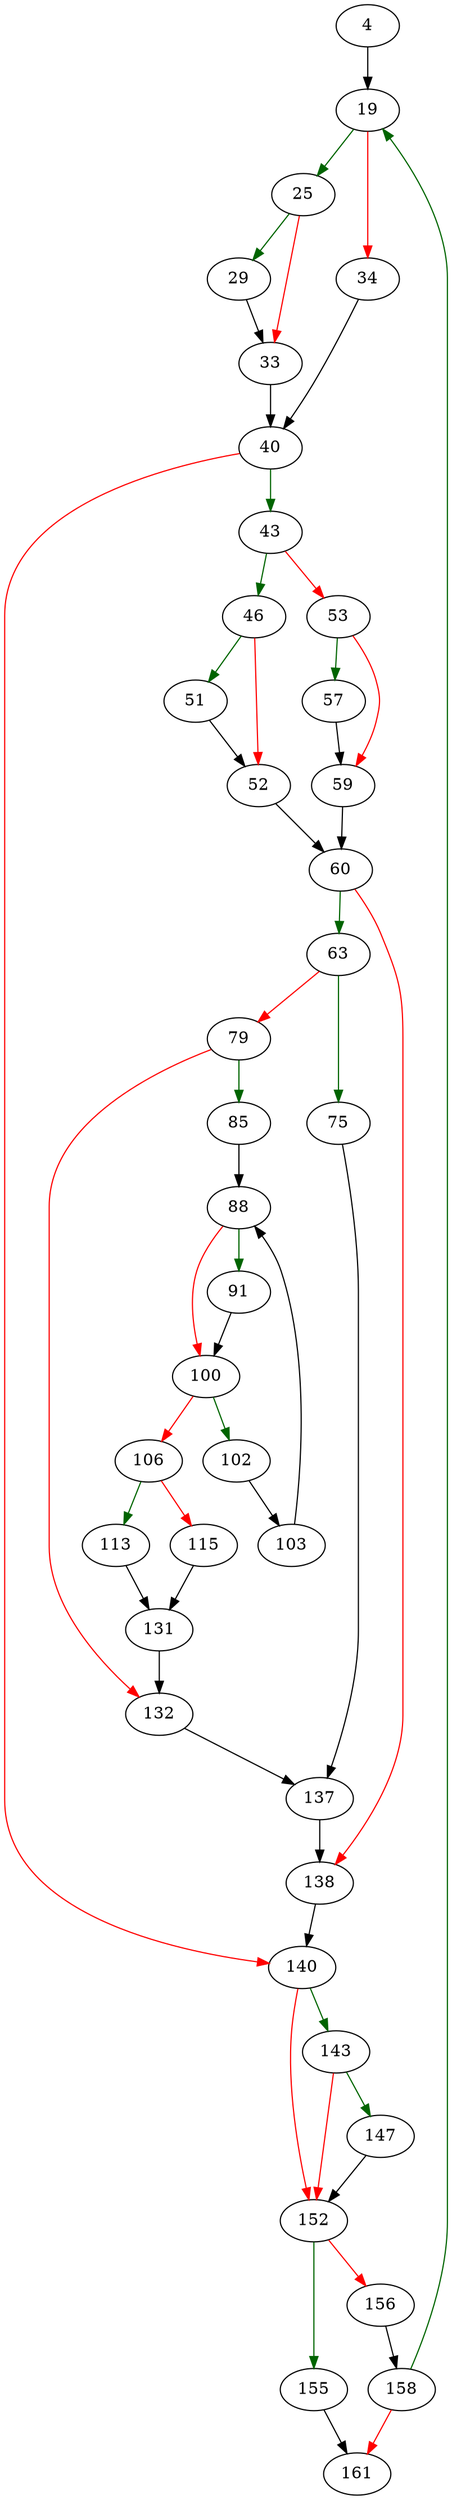 strict digraph "unixFullPathname" {
	// Node definitions.
	4 [entry=true];
	19;
	25;
	34;
	29;
	33;
	40;
	43;
	140;
	46;
	53;
	51;
	52;
	60;
	57;
	59;
	63;
	138;
	75;
	79;
	137;
	85;
	132;
	88;
	91;
	100;
	102;
	106;
	103;
	113;
	115;
	131;
	143;
	152;
	147;
	155;
	156;
	161;
	158;

	// Edge definitions.
	4 -> 19;
	19 -> 25 [
		color=darkgreen
		cond=true
	];
	19 -> 34 [
		color=red
		cond=false
	];
	25 -> 29 [
		color=darkgreen
		cond=true
	];
	25 -> 33 [
		color=red
		cond=false
	];
	34 -> 40;
	29 -> 33;
	33 -> 40;
	40 -> 43 [
		color=darkgreen
		cond=true
	];
	40 -> 140 [
		color=red
		cond=false
	];
	43 -> 46 [
		color=darkgreen
		cond=true
	];
	43 -> 53 [
		color=red
		cond=false
	];
	140 -> 143 [
		color=darkgreen
		cond=true
	];
	140 -> 152 [
		color=red
		cond=false
	];
	46 -> 51 [
		color=darkgreen
		cond=true
	];
	46 -> 52 [
		color=red
		cond=false
	];
	53 -> 57 [
		color=darkgreen
		cond=true
	];
	53 -> 59 [
		color=red
		cond=false
	];
	51 -> 52;
	52 -> 60;
	60 -> 63 [
		color=darkgreen
		cond=true
	];
	60 -> 138 [
		color=red
		cond=false
	];
	57 -> 59;
	59 -> 60;
	63 -> 75 [
		color=darkgreen
		cond=true
	];
	63 -> 79 [
		color=red
		cond=false
	];
	138 -> 140;
	75 -> 137;
	79 -> 85 [
		color=darkgreen
		cond=true
	];
	79 -> 132 [
		color=red
		cond=false
	];
	137 -> 138;
	85 -> 88;
	132 -> 137;
	88 -> 91 [
		color=darkgreen
		cond=true
	];
	88 -> 100 [
		color=red
		cond=false
	];
	91 -> 100;
	100 -> 102 [
		color=darkgreen
		cond=true
	];
	100 -> 106 [
		color=red
		cond=false
	];
	102 -> 103;
	106 -> 113 [
		color=darkgreen
		cond=true
	];
	106 -> 115 [
		color=red
		cond=false
	];
	103 -> 88;
	113 -> 131;
	115 -> 131;
	131 -> 132;
	143 -> 152 [
		color=red
		cond=false
	];
	143 -> 147 [
		color=darkgreen
		cond=true
	];
	152 -> 155 [
		color=darkgreen
		cond=true
	];
	152 -> 156 [
		color=red
		cond=false
	];
	147 -> 152;
	155 -> 161;
	156 -> 158;
	158 -> 19 [
		color=darkgreen
		cond=true
	];
	158 -> 161 [
		color=red
		cond=false
	];
}